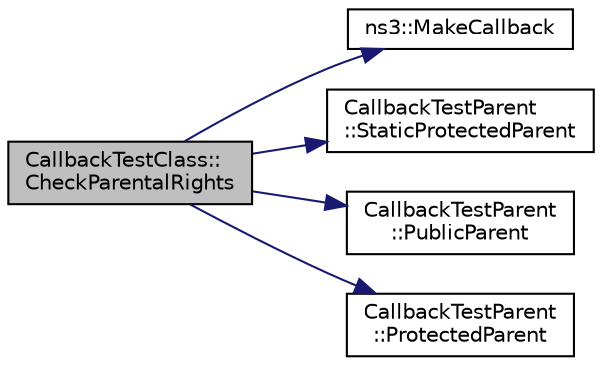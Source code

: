 digraph "CallbackTestClass::CheckParentalRights"
{
  edge [fontname="Helvetica",fontsize="10",labelfontname="Helvetica",labelfontsize="10"];
  node [fontname="Helvetica",fontsize="10",shape=record];
  rankdir="LR";
  Node1 [label="CallbackTestClass::\lCheckParentalRights",height=0.2,width=0.4,color="black", fillcolor="grey75", style="filled", fontcolor="black"];
  Node1 -> Node2 [color="midnightblue",fontsize="10",style="solid"];
  Node2 [label="ns3::MakeCallback",height=0.2,width=0.4,color="black", fillcolor="white", style="filled",URL="$dd/de0/group__makecallbackmemptr.html#ga9376283685aa99d204048d6a4b7610a4"];
  Node1 -> Node3 [color="midnightblue",fontsize="10",style="solid"];
  Node3 [label="CallbackTestParent\l::StaticProtectedParent",height=0.2,width=0.4,color="black", fillcolor="white", style="filled",URL="$db/d2e/classCallbackTestParent.html#a02c7c8259f37de52e084e0f998b319f9"];
  Node1 -> Node4 [color="midnightblue",fontsize="10",style="solid"];
  Node4 [label="CallbackTestParent\l::PublicParent",height=0.2,width=0.4,color="black", fillcolor="white", style="filled",URL="$db/d2e/classCallbackTestParent.html#aa19a1a6c713d03d81541ea3ce6e2a66b"];
  Node1 -> Node5 [color="midnightblue",fontsize="10",style="solid"];
  Node5 [label="CallbackTestParent\l::ProtectedParent",height=0.2,width=0.4,color="black", fillcolor="white", style="filled",URL="$db/d2e/classCallbackTestParent.html#ab976ffcc28afb98fe642cf0a29118136"];
}
